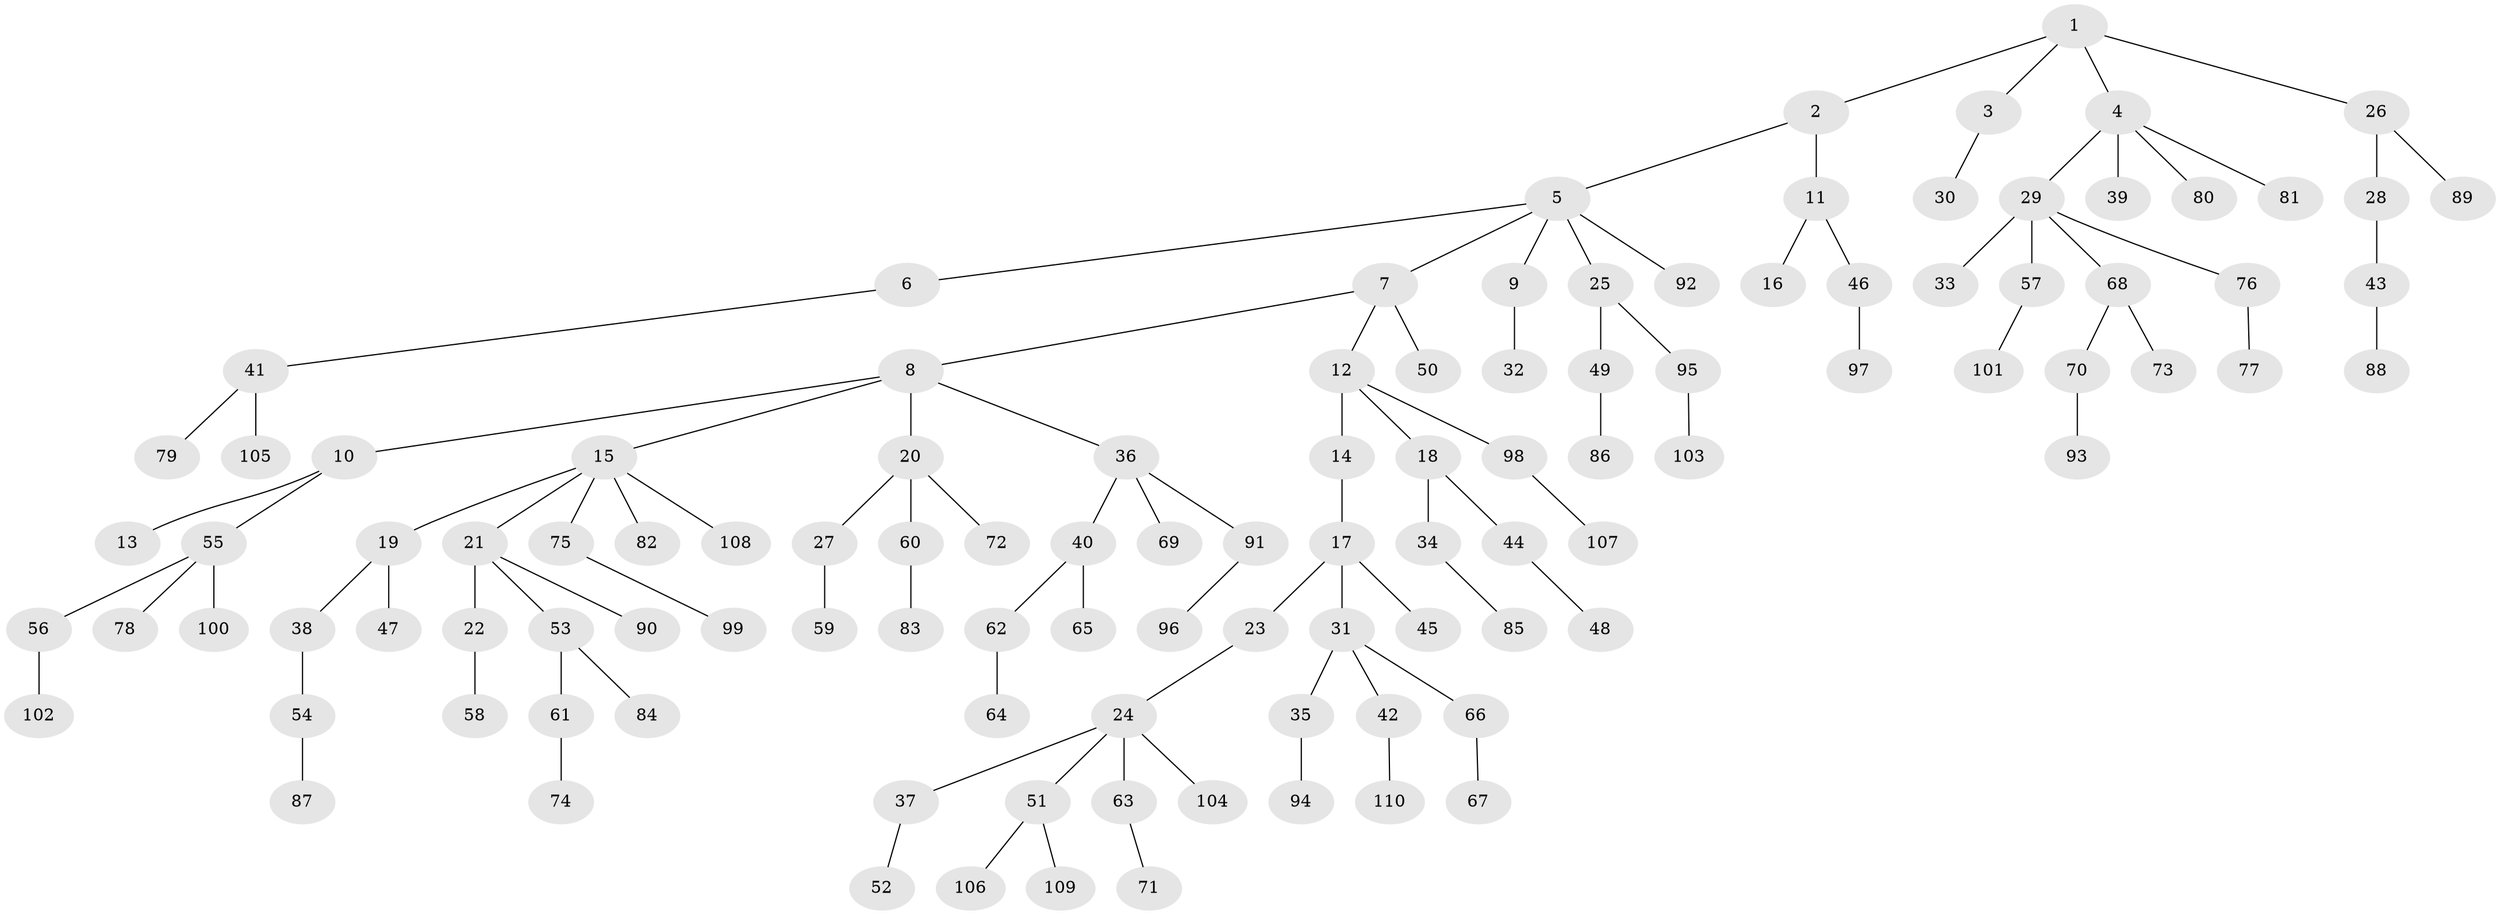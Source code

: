 // coarse degree distribution, {4: 0.06493506493506493, 3: 0.06493506493506493, 6: 0.025974025974025976, 7: 0.012987012987012988, 5: 0.05194805194805195, 2: 0.23376623376623376, 1: 0.5454545454545454}
// Generated by graph-tools (version 1.1) at 2025/42/03/06/25 10:42:04]
// undirected, 110 vertices, 109 edges
graph export_dot {
graph [start="1"]
  node [color=gray90,style=filled];
  1;
  2;
  3;
  4;
  5;
  6;
  7;
  8;
  9;
  10;
  11;
  12;
  13;
  14;
  15;
  16;
  17;
  18;
  19;
  20;
  21;
  22;
  23;
  24;
  25;
  26;
  27;
  28;
  29;
  30;
  31;
  32;
  33;
  34;
  35;
  36;
  37;
  38;
  39;
  40;
  41;
  42;
  43;
  44;
  45;
  46;
  47;
  48;
  49;
  50;
  51;
  52;
  53;
  54;
  55;
  56;
  57;
  58;
  59;
  60;
  61;
  62;
  63;
  64;
  65;
  66;
  67;
  68;
  69;
  70;
  71;
  72;
  73;
  74;
  75;
  76;
  77;
  78;
  79;
  80;
  81;
  82;
  83;
  84;
  85;
  86;
  87;
  88;
  89;
  90;
  91;
  92;
  93;
  94;
  95;
  96;
  97;
  98;
  99;
  100;
  101;
  102;
  103;
  104;
  105;
  106;
  107;
  108;
  109;
  110;
  1 -- 2;
  1 -- 3;
  1 -- 4;
  1 -- 26;
  2 -- 5;
  2 -- 11;
  3 -- 30;
  4 -- 29;
  4 -- 39;
  4 -- 80;
  4 -- 81;
  5 -- 6;
  5 -- 7;
  5 -- 9;
  5 -- 25;
  5 -- 92;
  6 -- 41;
  7 -- 8;
  7 -- 12;
  7 -- 50;
  8 -- 10;
  8 -- 15;
  8 -- 20;
  8 -- 36;
  9 -- 32;
  10 -- 13;
  10 -- 55;
  11 -- 16;
  11 -- 46;
  12 -- 14;
  12 -- 18;
  12 -- 98;
  14 -- 17;
  15 -- 19;
  15 -- 21;
  15 -- 75;
  15 -- 82;
  15 -- 108;
  17 -- 23;
  17 -- 31;
  17 -- 45;
  18 -- 34;
  18 -- 44;
  19 -- 38;
  19 -- 47;
  20 -- 27;
  20 -- 60;
  20 -- 72;
  21 -- 22;
  21 -- 53;
  21 -- 90;
  22 -- 58;
  23 -- 24;
  24 -- 37;
  24 -- 51;
  24 -- 63;
  24 -- 104;
  25 -- 49;
  25 -- 95;
  26 -- 28;
  26 -- 89;
  27 -- 59;
  28 -- 43;
  29 -- 33;
  29 -- 57;
  29 -- 68;
  29 -- 76;
  31 -- 35;
  31 -- 42;
  31 -- 66;
  34 -- 85;
  35 -- 94;
  36 -- 40;
  36 -- 69;
  36 -- 91;
  37 -- 52;
  38 -- 54;
  40 -- 62;
  40 -- 65;
  41 -- 79;
  41 -- 105;
  42 -- 110;
  43 -- 88;
  44 -- 48;
  46 -- 97;
  49 -- 86;
  51 -- 106;
  51 -- 109;
  53 -- 61;
  53 -- 84;
  54 -- 87;
  55 -- 56;
  55 -- 78;
  55 -- 100;
  56 -- 102;
  57 -- 101;
  60 -- 83;
  61 -- 74;
  62 -- 64;
  63 -- 71;
  66 -- 67;
  68 -- 70;
  68 -- 73;
  70 -- 93;
  75 -- 99;
  76 -- 77;
  91 -- 96;
  95 -- 103;
  98 -- 107;
}
